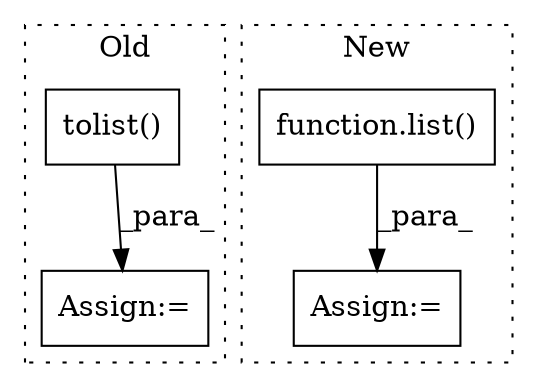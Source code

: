 digraph G {
subgraph cluster0 {
1 [label="tolist()" a="75" s="8297" l="37" shape="box"];
4 [label="Assign:=" a="68" s="8296" l="1" shape="box"];
label = "Old";
style="dotted";
}
subgraph cluster1 {
2 [label="function.list()" a="75" s="7998,8053" l="5,1" shape="box"];
3 [label="Assign:=" a="68" s="7983" l="1" shape="box"];
label = "New";
style="dotted";
}
1 -> 4 [label="_para_"];
2 -> 3 [label="_para_"];
}